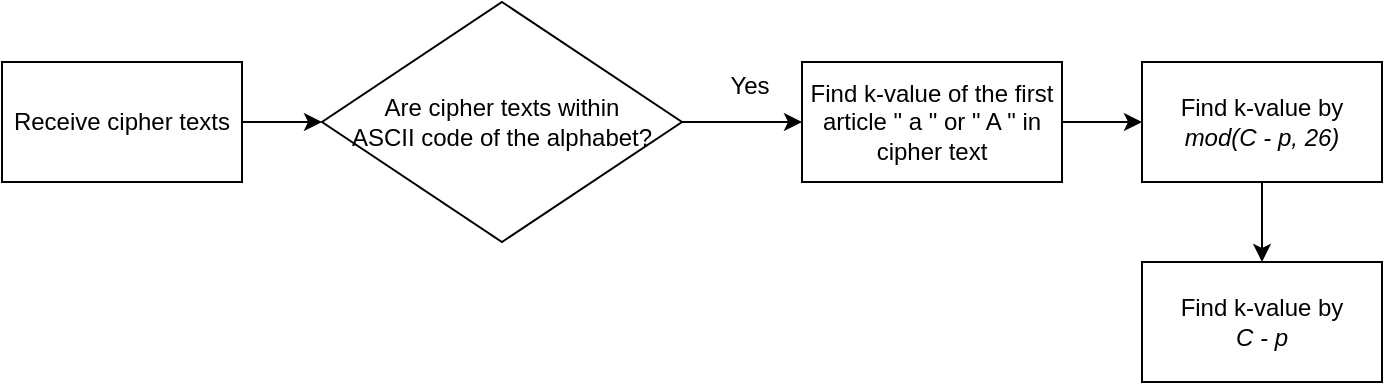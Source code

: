<mxfile version="22.0.8" type="github">
  <diagram name="第 1 页" id="bhwV63MEfIiIhs41juwV">
    <mxGraphModel dx="491" dy="709" grid="1" gridSize="10" guides="1" tooltips="1" connect="1" arrows="1" fold="1" page="1" pageScale="1" pageWidth="827" pageHeight="1169" math="0" shadow="0">
      <root>
        <mxCell id="0" />
        <mxCell id="1" parent="0" />
        <mxCell id="ZTp84Jv6KxPLYjLbSIG_-4" value="" style="edgeStyle=orthogonalEdgeStyle;rounded=0;orthogonalLoop=1;jettySize=auto;html=1;" edge="1" parent="1" source="ZTp84Jv6KxPLYjLbSIG_-1" target="ZTp84Jv6KxPLYjLbSIG_-3">
          <mxGeometry relative="1" as="geometry" />
        </mxCell>
        <mxCell id="ZTp84Jv6KxPLYjLbSIG_-1" value="Find k-value&amp;nbsp;of the first article &quot; a &quot; or &quot; A &quot; in cipher text" style="rounded=0;whiteSpace=wrap;html=1;" vertex="1" parent="1">
          <mxGeometry x="440" y="180" width="130" height="60" as="geometry" />
        </mxCell>
        <mxCell id="ZTp84Jv6KxPLYjLbSIG_-12" value="" style="edgeStyle=orthogonalEdgeStyle;rounded=0;orthogonalLoop=1;jettySize=auto;html=1;" edge="1" parent="1" source="ZTp84Jv6KxPLYjLbSIG_-3" target="ZTp84Jv6KxPLYjLbSIG_-11">
          <mxGeometry relative="1" as="geometry" />
        </mxCell>
        <mxCell id="ZTp84Jv6KxPLYjLbSIG_-3" value="Find k-value by&lt;br&gt;&lt;i&gt;mod(C - p, 26)&lt;/i&gt;" style="rounded=0;whiteSpace=wrap;html=1;" vertex="1" parent="1">
          <mxGeometry x="610" y="180" width="120" height="60" as="geometry" />
        </mxCell>
        <mxCell id="ZTp84Jv6KxPLYjLbSIG_-7" value="" style="edgeStyle=orthogonalEdgeStyle;rounded=0;orthogonalLoop=1;jettySize=auto;html=1;" edge="1" parent="1" source="ZTp84Jv6KxPLYjLbSIG_-6">
          <mxGeometry relative="1" as="geometry">
            <mxPoint x="200" y="210" as="targetPoint" />
          </mxGeometry>
        </mxCell>
        <mxCell id="ZTp84Jv6KxPLYjLbSIG_-6" value="Receive cipher texts" style="rounded=0;whiteSpace=wrap;html=1;" vertex="1" parent="1">
          <mxGeometry x="40" y="180" width="120" height="60" as="geometry" />
        </mxCell>
        <mxCell id="ZTp84Jv6KxPLYjLbSIG_-9" value="" style="edgeStyle=orthogonalEdgeStyle;rounded=0;orthogonalLoop=1;jettySize=auto;html=1;" edge="1" parent="1" source="ZTp84Jv6KxPLYjLbSIG_-8" target="ZTp84Jv6KxPLYjLbSIG_-1">
          <mxGeometry relative="1" as="geometry" />
        </mxCell>
        <mxCell id="ZTp84Jv6KxPLYjLbSIG_-8" value="Are cipher texts within &lt;br&gt;ASCII code of the alphabet?" style="rhombus;whiteSpace=wrap;html=1;" vertex="1" parent="1">
          <mxGeometry x="200" y="150" width="180" height="120" as="geometry" />
        </mxCell>
        <mxCell id="ZTp84Jv6KxPLYjLbSIG_-10" value="Yes" style="rounded=0;whiteSpace=wrap;html=1;opacity=0;" vertex="1" parent="1">
          <mxGeometry x="354" y="162" width="120" height="60" as="geometry" />
        </mxCell>
        <mxCell id="ZTp84Jv6KxPLYjLbSIG_-11" value="Find k-value by&lt;br&gt;&lt;i&gt;C - p&lt;/i&gt;" style="rounded=0;whiteSpace=wrap;html=1;" vertex="1" parent="1">
          <mxGeometry x="610" y="280" width="120" height="60" as="geometry" />
        </mxCell>
      </root>
    </mxGraphModel>
  </diagram>
</mxfile>
